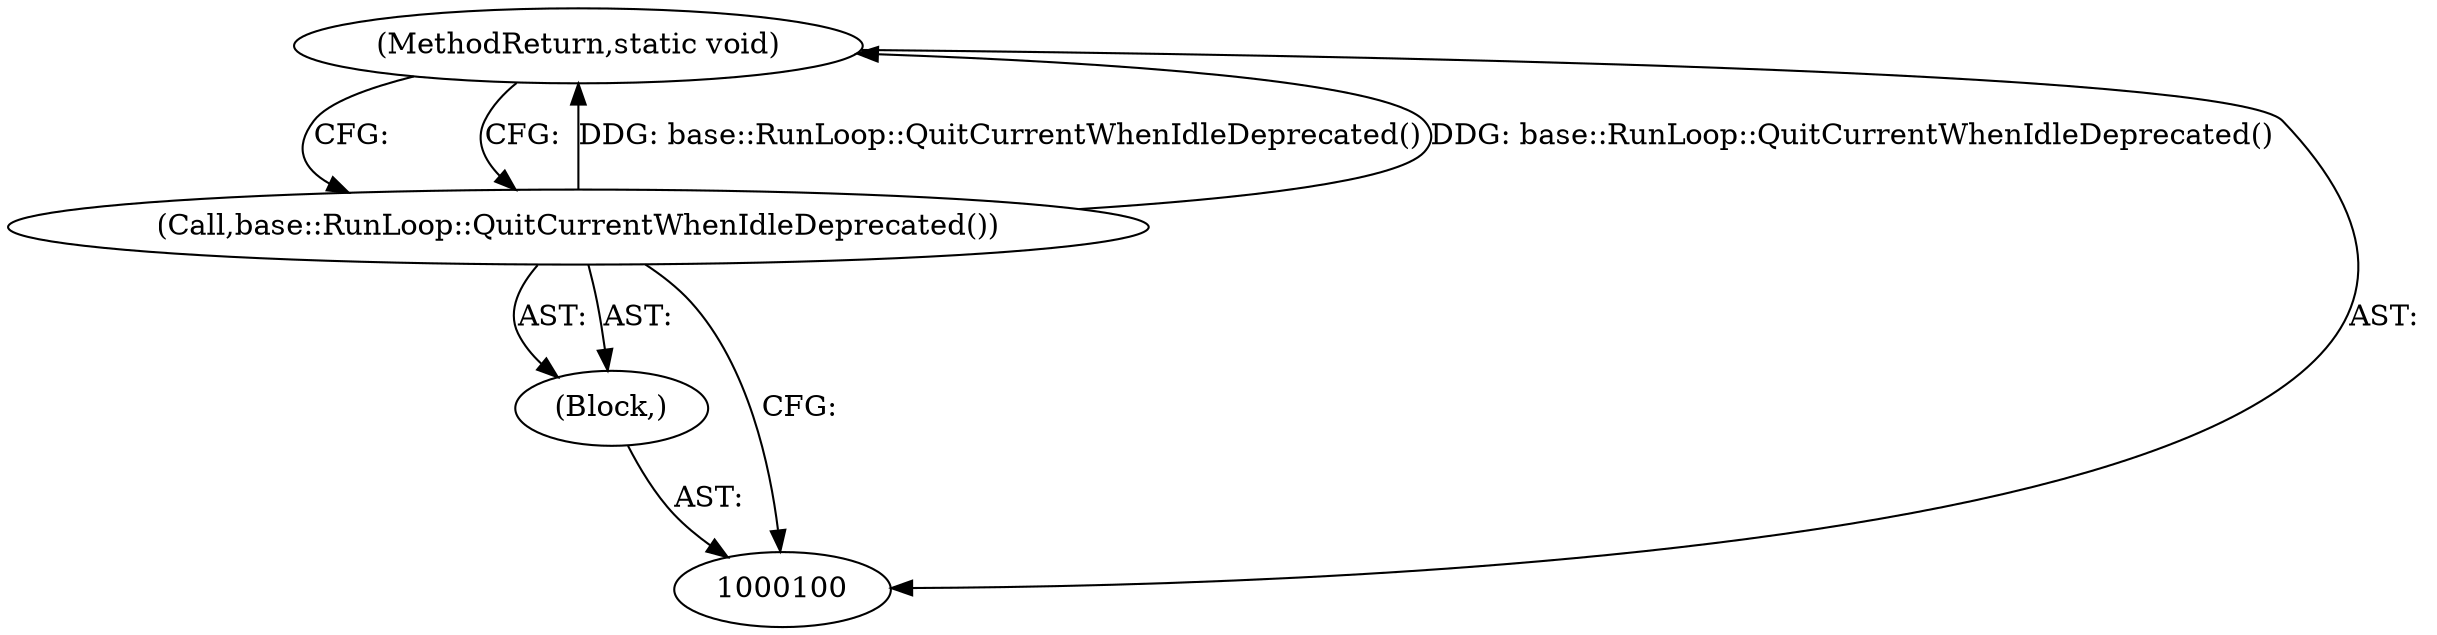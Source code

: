 digraph "1_Chrome_53262b5285efbbfdbbcc17fbf5200890f1ee295c_5" {
"1000103" [label="(MethodReturn,static void)"];
"1000101" [label="(Block,)"];
"1000102" [label="(Call,base::RunLoop::QuitCurrentWhenIdleDeprecated())"];
"1000103" -> "1000100"  [label="AST: "];
"1000103" -> "1000102"  [label="CFG: "];
"1000102" -> "1000103"  [label="DDG: base::RunLoop::QuitCurrentWhenIdleDeprecated()"];
"1000101" -> "1000100"  [label="AST: "];
"1000102" -> "1000101"  [label="AST: "];
"1000102" -> "1000101"  [label="AST: "];
"1000102" -> "1000100"  [label="CFG: "];
"1000103" -> "1000102"  [label="CFG: "];
"1000102" -> "1000103"  [label="DDG: base::RunLoop::QuitCurrentWhenIdleDeprecated()"];
}
